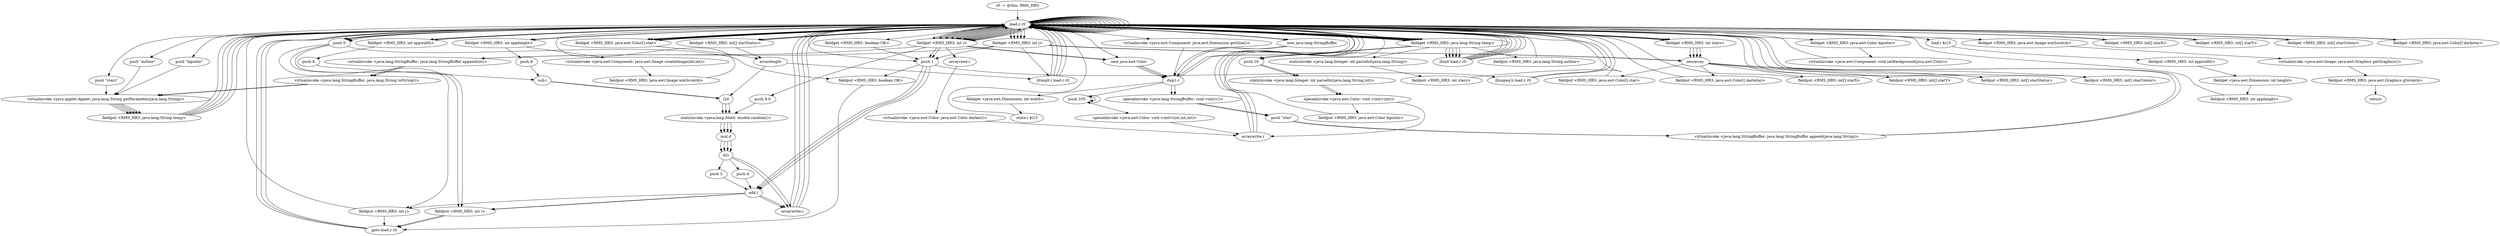 digraph "" {
    "r0 := @this: RMS_HR3"
    "load.r r0"
    "r0 := @this: RMS_HR3"->"load.r r0";
    "load.r r0"->"load.r r0";
    "push \"author\""
    "load.r r0"->"push \"author\"";
    "virtualinvoke <java.applet.Applet: java.lang.String getParameter(java.lang.String)>"
    "push \"author\""->"virtualinvoke <java.applet.Applet: java.lang.String getParameter(java.lang.String)>";
    "fieldput <RMS_HR3: java.lang.String temp>"
    "virtualinvoke <java.applet.Applet: java.lang.String getParameter(java.lang.String)>"->"fieldput <RMS_HR3: java.lang.String temp>";
    "fieldput <RMS_HR3: java.lang.String temp>"->"load.r r0";
    "fieldget <RMS_HR3: java.lang.String temp>"
    "load.r r0"->"fieldget <RMS_HR3: java.lang.String temp>";
    "ifnull load.r r0"
    "fieldget <RMS_HR3: java.lang.String temp>"->"ifnull load.r r0";
    "ifnull load.r r0"->"load.r r0";
    "load.r r0"->"load.r r0";
    "load.r r0"->"fieldget <RMS_HR3: java.lang.String temp>";
    "fieldput <RMS_HR3: java.lang.String author>"
    "fieldget <RMS_HR3: java.lang.String temp>"->"fieldput <RMS_HR3: java.lang.String author>";
    "fieldput <RMS_HR3: java.lang.String author>"->"load.r r0";
    "push 0"
    "load.r r0"->"push 0";
    "fieldput <RMS_HR3: int j>"
    "push 0"->"fieldput <RMS_HR3: int j>";
    "fieldput <RMS_HR3: int j>"->"load.r r0";
    "push 1"
    "load.r r0"->"push 1";
    "fieldput <RMS_HR3: boolean OK>"
    "push 1"->"fieldput <RMS_HR3: boolean OK>";
    "goto load.r r0"
    "fieldput <RMS_HR3: boolean OK>"->"goto load.r r0";
    "goto load.r r0"->"load.r r0";
    "fieldget <RMS_HR3: boolean OK>"
    "load.r r0"->"fieldget <RMS_HR3: boolean OK>";
    "fieldget <RMS_HR3: boolean OK>"->"push 1";
    "ifcmpeq.b load.r r0"
    "push 1"->"ifcmpeq.b load.r r0";
    "ifcmpeq.b load.r r0"->"load.r r0";
    "load.r r0"->"load.r r0";
    "fieldget <RMS_HR3: int j>"
    "load.r r0"->"fieldget <RMS_HR3: int j>";
    "newarray"
    "fieldget <RMS_HR3: int j>"->"newarray";
    "fieldput <RMS_HR3: java.awt.Color[] star>"
    "newarray"->"fieldput <RMS_HR3: java.awt.Color[] star>";
    "fieldput <RMS_HR3: java.awt.Color[] star>"->"load.r r0";
    "load.r r0"->"load.r r0";
    "load.r r0"->"fieldget <RMS_HR3: int j>";
    "fieldget <RMS_HR3: int j>"->"newarray";
    "fieldput <RMS_HR3: java.awt.Color[] darkstar>"
    "newarray"->"fieldput <RMS_HR3: java.awt.Color[] darkstar>";
    "fieldput <RMS_HR3: java.awt.Color[] darkstar>"->"load.r r0";
    "load.r r0"->"push 0";
    "fieldput <RMS_HR3: int i>"
    "push 0"->"fieldput <RMS_HR3: int i>";
    "fieldput <RMS_HR3: int i>"->"goto load.r r0";
    "goto load.r r0"->"load.r r0";
    "fieldget <RMS_HR3: int i>"
    "load.r r0"->"fieldget <RMS_HR3: int i>";
    "fieldget <RMS_HR3: int i>"->"load.r r0";
    "load.r r0"->"fieldget <RMS_HR3: int j>";
    "ifcmplt.i load.r r0"
    "fieldget <RMS_HR3: int j>"->"ifcmplt.i load.r r0";
    "ifcmplt.i load.r r0"->"load.r r0";
    "load.r r0"->"load.r r0";
    "push \"bgcolor\""
    "load.r r0"->"push \"bgcolor\"";
    "push \"bgcolor\""->"virtualinvoke <java.applet.Applet: java.lang.String getParameter(java.lang.String)>";
    "virtualinvoke <java.applet.Applet: java.lang.String getParameter(java.lang.String)>"->"fieldput <RMS_HR3: java.lang.String temp>";
    "fieldput <RMS_HR3: java.lang.String temp>"->"load.r r0";
    "load.r r0"->"fieldget <RMS_HR3: java.lang.String temp>";
    "fieldget <RMS_HR3: java.lang.String temp>"->"ifnull load.r r0";
    "ifnull load.r r0"->"load.r r0";
    "new java.awt.Color"
    "load.r r0"->"new java.awt.Color";
    "dup1.r"
    "new java.awt.Color"->"dup1.r";
    "dup1.r"->"load.r r0";
    "load.r r0"->"fieldget <RMS_HR3: java.lang.String temp>";
    "push 16"
    "fieldget <RMS_HR3: java.lang.String temp>"->"push 16";
    "staticinvoke <java.lang.Integer: int parseInt(java.lang.String,int)>"
    "push 16"->"staticinvoke <java.lang.Integer: int parseInt(java.lang.String,int)>";
    "specialinvoke <java.awt.Color: void <init>(int)>"
    "staticinvoke <java.lang.Integer: int parseInt(java.lang.String,int)>"->"specialinvoke <java.awt.Color: void <init>(int)>";
    "fieldput <RMS_HR3: java.awt.Color bgcolor>"
    "specialinvoke <java.awt.Color: void <init>(int)>"->"fieldput <RMS_HR3: java.awt.Color bgcolor>";
    "fieldput <RMS_HR3: java.awt.Color bgcolor>"->"load.r r0";
    "load.r r0"->"load.r r0";
    "fieldget <RMS_HR3: java.awt.Color bgcolor>"
    "load.r r0"->"fieldget <RMS_HR3: java.awt.Color bgcolor>";
    "virtualinvoke <java.awt.Component: void setBackground(java.awt.Color)>"
    "fieldget <RMS_HR3: java.awt.Color bgcolor>"->"virtualinvoke <java.awt.Component: void setBackground(java.awt.Color)>";
    "virtualinvoke <java.awt.Component: void setBackground(java.awt.Color)>"->"load.r r0";
    "load.r r0"->"load.r r0";
    "push \"stars\""
    "load.r r0"->"push \"stars\"";
    "push \"stars\""->"virtualinvoke <java.applet.Applet: java.lang.String getParameter(java.lang.String)>";
    "virtualinvoke <java.applet.Applet: java.lang.String getParameter(java.lang.String)>"->"fieldput <RMS_HR3: java.lang.String temp>";
    "fieldput <RMS_HR3: java.lang.String temp>"->"load.r r0";
    "load.r r0"->"fieldget <RMS_HR3: java.lang.String temp>";
    "fieldget <RMS_HR3: java.lang.String temp>"->"ifnull load.r r0";
    "ifnull load.r r0"->"load.r r0";
    "load.r r0"->"load.r r0";
    "load.r r0"->"fieldget <RMS_HR3: java.lang.String temp>";
    "staticinvoke <java.lang.Integer: int parseInt(java.lang.String)>"
    "fieldget <RMS_HR3: java.lang.String temp>"->"staticinvoke <java.lang.Integer: int parseInt(java.lang.String)>";
    "fieldput <RMS_HR3: int stars>"
    "staticinvoke <java.lang.Integer: int parseInt(java.lang.String)>"->"fieldput <RMS_HR3: int stars>";
    "fieldput <RMS_HR3: int stars>"->"load.r r0";
    "load.r r0"->"load.r r0";
    "virtualinvoke <java.awt.Component: java.awt.Dimension getSize()>"
    "load.r r0"->"virtualinvoke <java.awt.Component: java.awt.Dimension getSize()>";
    "virtualinvoke <java.awt.Component: java.awt.Dimension getSize()>"->"dup1.r";
    "fieldget <java.awt.Dimension: int width>"
    "dup1.r"->"fieldget <java.awt.Dimension: int width>";
    "store.i $i13"
    "fieldget <java.awt.Dimension: int width>"->"store.i $i13";
    "store.i $i13"->"load.r r0";
    "load.i $i13"
    "load.r r0"->"load.i $i13";
    "fieldput <RMS_HR3: int appwidth>"
    "load.i $i13"->"fieldput <RMS_HR3: int appwidth>";
    "fieldget <java.awt.Dimension: int height>"
    "fieldput <RMS_HR3: int appwidth>"->"fieldget <java.awt.Dimension: int height>";
    "fieldput <RMS_HR3: int appheight>"
    "fieldget <java.awt.Dimension: int height>"->"fieldput <RMS_HR3: int appheight>";
    "fieldput <RMS_HR3: int appheight>"->"load.r r0";
    "load.r r0"->"load.r r0";
    "fieldget <RMS_HR3: int stars>"
    "load.r r0"->"fieldget <RMS_HR3: int stars>";
    "fieldget <RMS_HR3: int stars>"->"newarray";
    "fieldput <RMS_HR3: int[] starX>"
    "newarray"->"fieldput <RMS_HR3: int[] starX>";
    "fieldput <RMS_HR3: int[] starX>"->"load.r r0";
    "load.r r0"->"load.r r0";
    "load.r r0"->"fieldget <RMS_HR3: int stars>";
    "fieldget <RMS_HR3: int stars>"->"newarray";
    "fieldput <RMS_HR3: int[] starY>"
    "newarray"->"fieldput <RMS_HR3: int[] starY>";
    "fieldput <RMS_HR3: int[] starY>"->"load.r r0";
    "load.r r0"->"load.r r0";
    "load.r r0"->"fieldget <RMS_HR3: int stars>";
    "fieldget <RMS_HR3: int stars>"->"newarray";
    "fieldput <RMS_HR3: int[] starStatus>"
    "newarray"->"fieldput <RMS_HR3: int[] starStatus>";
    "fieldput <RMS_HR3: int[] starStatus>"->"load.r r0";
    "load.r r0"->"load.r r0";
    "load.r r0"->"fieldget <RMS_HR3: int stars>";
    "fieldget <RMS_HR3: int stars>"->"newarray";
    "fieldput <RMS_HR3: int[] starColour>"
    "newarray"->"fieldput <RMS_HR3: int[] starColour>";
    "fieldput <RMS_HR3: int[] starColour>"->"load.r r0";
    "load.r r0"->"push 0";
    "push 0"->"fieldput <RMS_HR3: int i>";
    "fieldput <RMS_HR3: int i>"->"goto load.r r0";
    "goto load.r r0"->"load.r r0";
    "load.r r0"->"fieldget <RMS_HR3: int i>";
    "fieldget <RMS_HR3: int i>"->"load.r r0";
    "fieldget <RMS_HR3: int[] starStatus>"
    "load.r r0"->"fieldget <RMS_HR3: int[] starStatus>";
    "arraylength"
    "fieldget <RMS_HR3: int[] starStatus>"->"arraylength";
    "arraylength"->"ifcmplt.i load.r r0";
    "ifcmplt.i load.r r0"->"load.r r0";
    "load.r r0"->"load.r r0";
    "load.r r0"->"load.r r0";
    "fieldget <RMS_HR3: int appwidth>"
    "load.r r0"->"fieldget <RMS_HR3: int appwidth>";
    "fieldget <RMS_HR3: int appwidth>"->"load.r r0";
    "fieldget <RMS_HR3: int appheight>"
    "load.r r0"->"fieldget <RMS_HR3: int appheight>";
    "virtualinvoke <java.awt.Component: java.awt.Image createImage(int,int)>"
    "fieldget <RMS_HR3: int appheight>"->"virtualinvoke <java.awt.Component: java.awt.Image createImage(int,int)>";
    "fieldput <RMS_HR3: java.awt.Image winScratch>"
    "virtualinvoke <java.awt.Component: java.awt.Image createImage(int,int)>"->"fieldput <RMS_HR3: java.awt.Image winScratch>";
    "fieldput <RMS_HR3: java.awt.Image winScratch>"->"load.r r0";
    "load.r r0"->"load.r r0";
    "fieldget <RMS_HR3: java.awt.Image winScratch>"
    "load.r r0"->"fieldget <RMS_HR3: java.awt.Image winScratch>";
    "virtualinvoke <java.awt.Image: java.awt.Graphics getGraphics()>"
    "fieldget <RMS_HR3: java.awt.Image winScratch>"->"virtualinvoke <java.awt.Image: java.awt.Graphics getGraphics()>";
    "fieldput <RMS_HR3: java.awt.Graphics gScratch>"
    "virtualinvoke <java.awt.Image: java.awt.Graphics getGraphics()>"->"fieldput <RMS_HR3: java.awt.Graphics gScratch>";
    "return"
    "fieldput <RMS_HR3: java.awt.Graphics gScratch>"->"return";
    "ifcmplt.i load.r r0"->"load.r r0";
    "fieldget <RMS_HR3: int[] starX>"
    "load.r r0"->"fieldget <RMS_HR3: int[] starX>";
    "fieldget <RMS_HR3: int[] starX>"->"load.r r0";
    "load.r r0"->"fieldget <RMS_HR3: int i>";
    "fieldget <RMS_HR3: int i>"->"load.r r0";
    "load.r r0"->"fieldget <RMS_HR3: int appwidth>";
    "push 6"
    "fieldget <RMS_HR3: int appwidth>"->"push 6";
    "sub.i"
    "push 6"->"sub.i";
    "i2d"
    "sub.i"->"i2d";
    "staticinvoke <java.lang.Math: double random()>"
    "i2d"->"staticinvoke <java.lang.Math: double random()>";
    "mul.d"
    "staticinvoke <java.lang.Math: double random()>"->"mul.d";
    "d2i"
    "mul.d"->"d2i";
    "push 3"
    "d2i"->"push 3";
    "add.i"
    "push 3"->"add.i";
    "arraywrite.i"
    "add.i"->"arraywrite.i";
    "arraywrite.i"->"load.r r0";
    "fieldget <RMS_HR3: int[] starY>"
    "load.r r0"->"fieldget <RMS_HR3: int[] starY>";
    "fieldget <RMS_HR3: int[] starY>"->"load.r r0";
    "load.r r0"->"fieldget <RMS_HR3: int i>";
    "fieldget <RMS_HR3: int i>"->"load.r r0";
    "load.r r0"->"fieldget <RMS_HR3: int appheight>";
    "push 8"
    "fieldget <RMS_HR3: int appheight>"->"push 8";
    "push 8"->"sub.i";
    "sub.i"->"i2d";
    "i2d"->"staticinvoke <java.lang.Math: double random()>";
    "staticinvoke <java.lang.Math: double random()>"->"mul.d";
    "mul.d"->"d2i";
    "push 4"
    "d2i"->"push 4";
    "push 4"->"add.i";
    "add.i"->"arraywrite.i";
    "arraywrite.i"->"load.r r0";
    "load.r r0"->"fieldget <RMS_HR3: int[] starStatus>";
    "fieldget <RMS_HR3: int[] starStatus>"->"load.r r0";
    "load.r r0"->"fieldget <RMS_HR3: int i>";
    "push 9.0"
    "fieldget <RMS_HR3: int i>"->"push 9.0";
    "push 9.0"->"staticinvoke <java.lang.Math: double random()>";
    "staticinvoke <java.lang.Math: double random()>"->"mul.d";
    "mul.d"->"d2i";
    "d2i"->"arraywrite.i";
    "arraywrite.i"->"load.r r0";
    "fieldget <RMS_HR3: int[] starColour>"
    "load.r r0"->"fieldget <RMS_HR3: int[] starColour>";
    "fieldget <RMS_HR3: int[] starColour>"->"load.r r0";
    "load.r r0"->"fieldget <RMS_HR3: int i>";
    "fieldget <RMS_HR3: int i>"->"load.r r0";
    "fieldget <RMS_HR3: java.awt.Color[] star>"
    "load.r r0"->"fieldget <RMS_HR3: java.awt.Color[] star>";
    "fieldget <RMS_HR3: java.awt.Color[] star>"->"arraylength";
    "arraylength"->"i2d";
    "i2d"->"staticinvoke <java.lang.Math: double random()>";
    "staticinvoke <java.lang.Math: double random()>"->"mul.d";
    "mul.d"->"d2i";
    "d2i"->"arraywrite.i";
    "arraywrite.i"->"load.r r0";
    "load.r r0"->"load.r r0";
    "load.r r0"->"fieldget <RMS_HR3: int i>";
    "fieldget <RMS_HR3: int i>"->"push 1";
    "push 1"->"add.i";
    "add.i"->"fieldput <RMS_HR3: int i>";
    "ifcmplt.i load.r r0"->"load.r r0";
    "load.r r0"->"fieldget <RMS_HR3: java.awt.Color[] star>";
    "fieldget <RMS_HR3: java.awt.Color[] star>"->"load.r r0";
    "load.r r0"->"fieldget <RMS_HR3: int i>";
    "fieldget <RMS_HR3: int i>"->"new java.awt.Color";
    "new java.awt.Color"->"dup1.r";
    "push 255"
    "dup1.r"->"push 255";
    "push 255"->"push 255";
    "push 255"->"push 255";
    "specialinvoke <java.awt.Color: void <init>(int,int,int)>"
    "push 255"->"specialinvoke <java.awt.Color: void <init>(int,int,int)>";
    "arraywrite.r"
    "specialinvoke <java.awt.Color: void <init>(int,int,int)>"->"arraywrite.r";
    "arraywrite.r"->"load.r r0";
    "load.r r0"->"load.r r0";
    "new java.lang.StringBuffer"
    "load.r r0"->"new java.lang.StringBuffer";
    "new java.lang.StringBuffer"->"dup1.r";
    "specialinvoke <java.lang.StringBuffer: void <init>()>"
    "dup1.r"->"specialinvoke <java.lang.StringBuffer: void <init>()>";
    "push \"star\""
    "specialinvoke <java.lang.StringBuffer: void <init>()>"->"push \"star\"";
    "virtualinvoke <java.lang.StringBuffer: java.lang.StringBuffer append(java.lang.String)>"
    "push \"star\""->"virtualinvoke <java.lang.StringBuffer: java.lang.StringBuffer append(java.lang.String)>";
    "virtualinvoke <java.lang.StringBuffer: java.lang.StringBuffer append(java.lang.String)>"->"load.r r0";
    "load.r r0"->"fieldget <RMS_HR3: int i>";
    "virtualinvoke <java.lang.StringBuffer: java.lang.StringBuffer append(int)>"
    "fieldget <RMS_HR3: int i>"->"virtualinvoke <java.lang.StringBuffer: java.lang.StringBuffer append(int)>";
    "virtualinvoke <java.lang.StringBuffer: java.lang.String toString()>"
    "virtualinvoke <java.lang.StringBuffer: java.lang.StringBuffer append(int)>"->"virtualinvoke <java.lang.StringBuffer: java.lang.String toString()>";
    "virtualinvoke <java.lang.StringBuffer: java.lang.String toString()>"->"virtualinvoke <java.applet.Applet: java.lang.String getParameter(java.lang.String)>";
    "virtualinvoke <java.applet.Applet: java.lang.String getParameter(java.lang.String)>"->"fieldput <RMS_HR3: java.lang.String temp>";
    "fieldput <RMS_HR3: java.lang.String temp>"->"load.r r0";
    "load.r r0"->"fieldget <RMS_HR3: java.lang.String temp>";
    "fieldget <RMS_HR3: java.lang.String temp>"->"ifnull load.r r0";
    "ifnull load.r r0"->"load.r r0";
    "load.r r0"->"fieldget <RMS_HR3: java.awt.Color[] star>";
    "fieldget <RMS_HR3: java.awt.Color[] star>"->"load.r r0";
    "load.r r0"->"fieldget <RMS_HR3: int i>";
    "fieldget <RMS_HR3: int i>"->"new java.awt.Color";
    "new java.awt.Color"->"dup1.r";
    "dup1.r"->"load.r r0";
    "load.r r0"->"fieldget <RMS_HR3: java.lang.String temp>";
    "fieldget <RMS_HR3: java.lang.String temp>"->"push 16";
    "push 16"->"staticinvoke <java.lang.Integer: int parseInt(java.lang.String,int)>";
    "staticinvoke <java.lang.Integer: int parseInt(java.lang.String,int)>"->"specialinvoke <java.awt.Color: void <init>(int)>";
    "specialinvoke <java.awt.Color: void <init>(int)>"->"arraywrite.r";
    "arraywrite.r"->"load.r r0";
    "fieldget <RMS_HR3: java.awt.Color[] darkstar>"
    "load.r r0"->"fieldget <RMS_HR3: java.awt.Color[] darkstar>";
    "fieldget <RMS_HR3: java.awt.Color[] darkstar>"->"load.r r0";
    "load.r r0"->"fieldget <RMS_HR3: int i>";
    "fieldget <RMS_HR3: int i>"->"load.r r0";
    "load.r r0"->"fieldget <RMS_HR3: java.awt.Color[] star>";
    "fieldget <RMS_HR3: java.awt.Color[] star>"->"load.r r0";
    "load.r r0"->"fieldget <RMS_HR3: int i>";
    "arrayread.r"
    "fieldget <RMS_HR3: int i>"->"arrayread.r";
    "virtualinvoke <java.awt.Color: java.awt.Color darker()>"
    "arrayread.r"->"virtualinvoke <java.awt.Color: java.awt.Color darker()>";
    "virtualinvoke <java.awt.Color: java.awt.Color darker()>"->"arraywrite.r";
    "arraywrite.r"->"load.r r0";
    "load.r r0"->"load.r r0";
    "load.r r0"->"fieldget <RMS_HR3: int i>";
    "fieldget <RMS_HR3: int i>"->"push 1";
    "push 1"->"add.i";
    "add.i"->"fieldput <RMS_HR3: int i>";
    "ifcmpeq.b load.r r0"->"load.r r0";
    "load.r r0"->"load.r r0";
    "load.r r0"->"new java.lang.StringBuffer";
    "new java.lang.StringBuffer"->"dup1.r";
    "dup1.r"->"specialinvoke <java.lang.StringBuffer: void <init>()>";
    "specialinvoke <java.lang.StringBuffer: void <init>()>"->"push \"star\"";
    "push \"star\""->"virtualinvoke <java.lang.StringBuffer: java.lang.StringBuffer append(java.lang.String)>";
    "virtualinvoke <java.lang.StringBuffer: java.lang.StringBuffer append(java.lang.String)>"->"load.r r0";
    "load.r r0"->"fieldget <RMS_HR3: int j>";
    "fieldget <RMS_HR3: int j>"->"virtualinvoke <java.lang.StringBuffer: java.lang.StringBuffer append(int)>";
    "virtualinvoke <java.lang.StringBuffer: java.lang.StringBuffer append(int)>"->"virtualinvoke <java.lang.StringBuffer: java.lang.String toString()>";
    "virtualinvoke <java.lang.StringBuffer: java.lang.String toString()>"->"virtualinvoke <java.applet.Applet: java.lang.String getParameter(java.lang.String)>";
    "virtualinvoke <java.applet.Applet: java.lang.String getParameter(java.lang.String)>"->"fieldput <RMS_HR3: java.lang.String temp>";
    "fieldput <RMS_HR3: java.lang.String temp>"->"load.r r0";
    "load.r r0"->"fieldget <RMS_HR3: java.lang.String temp>";
    "fieldget <RMS_HR3: java.lang.String temp>"->"ifnull load.r r0";
    "ifnull load.r r0"->"load.r r0";
    "load.r r0"->"load.r r0";
    "load.r r0"->"fieldget <RMS_HR3: int j>";
    "fieldget <RMS_HR3: int j>"->"push 1";
    "push 1"->"add.i";
    "add.i"->"fieldput <RMS_HR3: int j>";
    "fieldput <RMS_HR3: int j>"->"goto load.r r0";
    "ifnull load.r r0"->"load.r r0";
    "load.r r0"->"push 0";
    "push 0"->"fieldput <RMS_HR3: boolean OK>";
}
